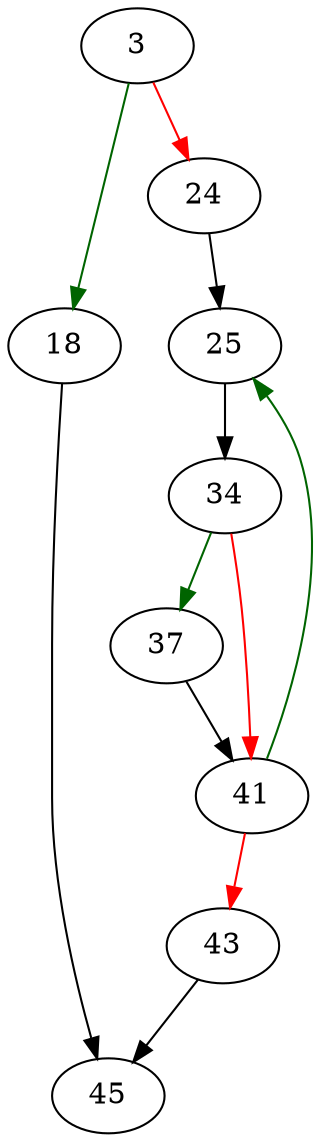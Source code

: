 strict digraph "unixRandomness" {
	// Node definitions.
	3 [entry=true];
	18;
	24;
	45;
	25;
	34;
	37;
	41;
	43;

	// Edge definitions.
	3 -> 18 [
		color=darkgreen
		cond=true
	];
	3 -> 24 [
		color=red
		cond=false
	];
	18 -> 45;
	24 -> 25;
	25 -> 34;
	34 -> 37 [
		color=darkgreen
		cond=true
	];
	34 -> 41 [
		color=red
		cond=false
	];
	37 -> 41;
	41 -> 25 [
		color=darkgreen
		cond=true
	];
	41 -> 43 [
		color=red
		cond=false
	];
	43 -> 45;
}